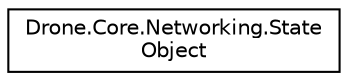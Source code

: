 digraph "Graphical Class Hierarchy"
{
  edge [fontname="Helvetica",fontsize="10",labelfontname="Helvetica",labelfontsize="10"];
  node [fontname="Helvetica",fontsize="10",shape=record];
  rankdir="LR";
  Node1 [label="Drone.Core.Networking.State\lObject",height=0.2,width=0.4,color="black", fillcolor="white", style="filled",URL="$d2/d4e/class_drone_1_1_core_1_1_networking_1_1_state_object.html"];
}
